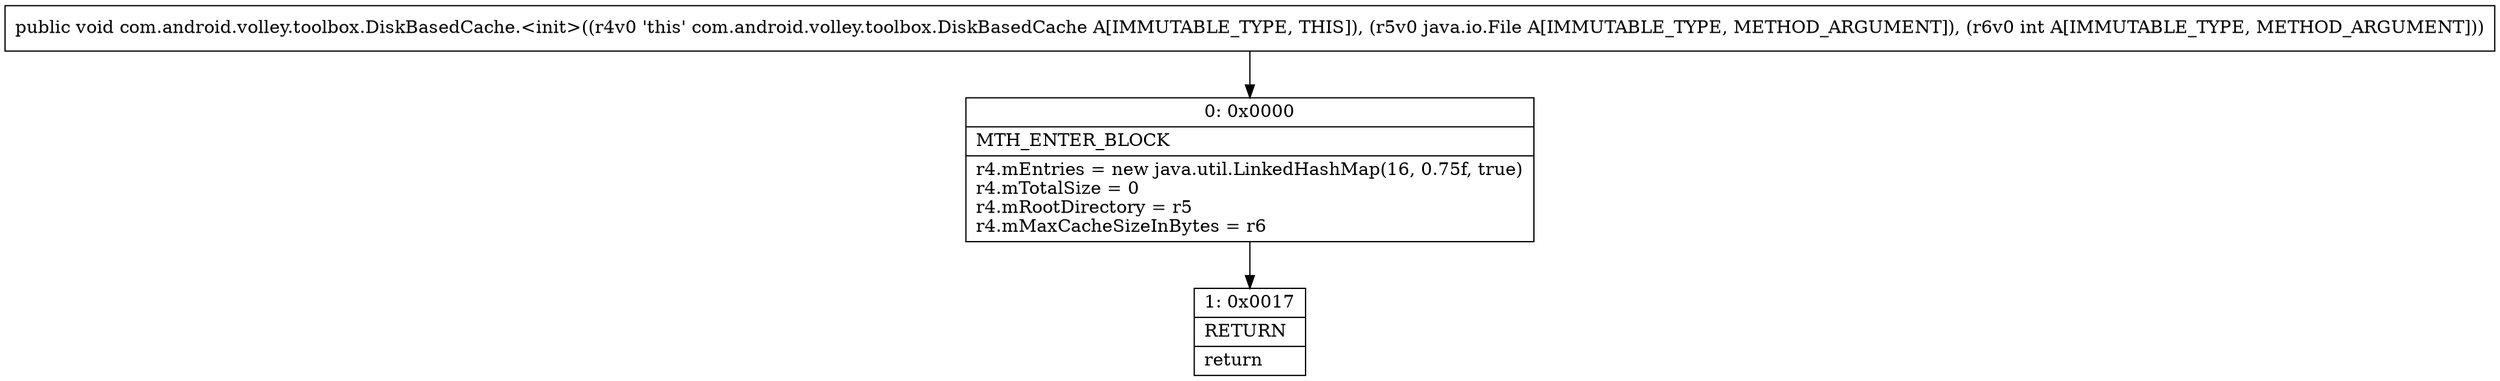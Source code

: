 digraph "CFG forcom.android.volley.toolbox.DiskBasedCache.\<init\>(Ljava\/io\/File;I)V" {
Node_0 [shape=record,label="{0\:\ 0x0000|MTH_ENTER_BLOCK\l|r4.mEntries = new java.util.LinkedHashMap(16, 0.75f, true)\lr4.mTotalSize = 0\lr4.mRootDirectory = r5\lr4.mMaxCacheSizeInBytes = r6\l}"];
Node_1 [shape=record,label="{1\:\ 0x0017|RETURN\l|return\l}"];
MethodNode[shape=record,label="{public void com.android.volley.toolbox.DiskBasedCache.\<init\>((r4v0 'this' com.android.volley.toolbox.DiskBasedCache A[IMMUTABLE_TYPE, THIS]), (r5v0 java.io.File A[IMMUTABLE_TYPE, METHOD_ARGUMENT]), (r6v0 int A[IMMUTABLE_TYPE, METHOD_ARGUMENT])) }"];
MethodNode -> Node_0;
Node_0 -> Node_1;
}

